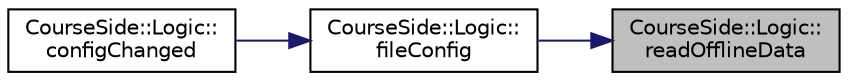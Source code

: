 digraph "CourseSide::Logic::readOfflineData"
{
 // LATEX_PDF_SIZE
  edge [fontname="Helvetica",fontsize="10",labelfontname="Helvetica",labelfontsize="10"];
  node [fontname="Helvetica",fontsize="10",shape=record];
  rankdir="RL";
  Node1 [label="CourseSide::Logic::\lreadOfflineData",height=0.2,width=0.4,color="black", fillcolor="grey75", style="filled", fontcolor="black",tooltip="readOfflineData uses OfflineReader class to read given offlinedata-files"];
  Node1 -> Node2 [dir="back",color="midnightblue",fontsize="10",style="solid",fontname="Helvetica"];
  Node2 [label="CourseSide::Logic::\lfileConfig",height=0.2,width=0.4,color="black", fillcolor="white", style="filled",URL="$class_course_side_1_1_logic.html#a0ad56bd09c3dbe242221cf4c09e8dee2",tooltip="fileConfig calls to read offlinedata"];
  Node2 -> Node3 [dir="back",color="midnightblue",fontsize="10",style="solid",fontname="Helvetica"];
  Node3 [label="CourseSide::Logic::\lconfigChanged",height=0.2,width=0.4,color="black", fillcolor="white", style="filled",URL="$class_course_side_1_1_logic.html#a4817108c919bd888b849375a9f8e92dd",tooltip="configChanged handles possible config parameters and calls fileconfig"];
}
